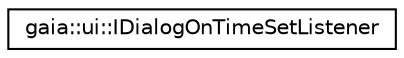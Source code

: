 digraph G
{
  edge [fontname="Helvetica",fontsize="10",labelfontname="Helvetica",labelfontsize="10"];
  node [fontname="Helvetica",fontsize="10",shape=record];
  rankdir=LR;
  Node1 [label="gaia::ui::IDialogOnTimeSetListener",height=0.2,width=0.4,color="black", fillcolor="white", style="filled",URL="$d3/d7c/classgaia_1_1ui_1_1_i_dialog_on_time_set_listener.html",tooltip="The callback interface used to indicate the user is done filling in the time (they clicked on the &#39;Se..."];
}
